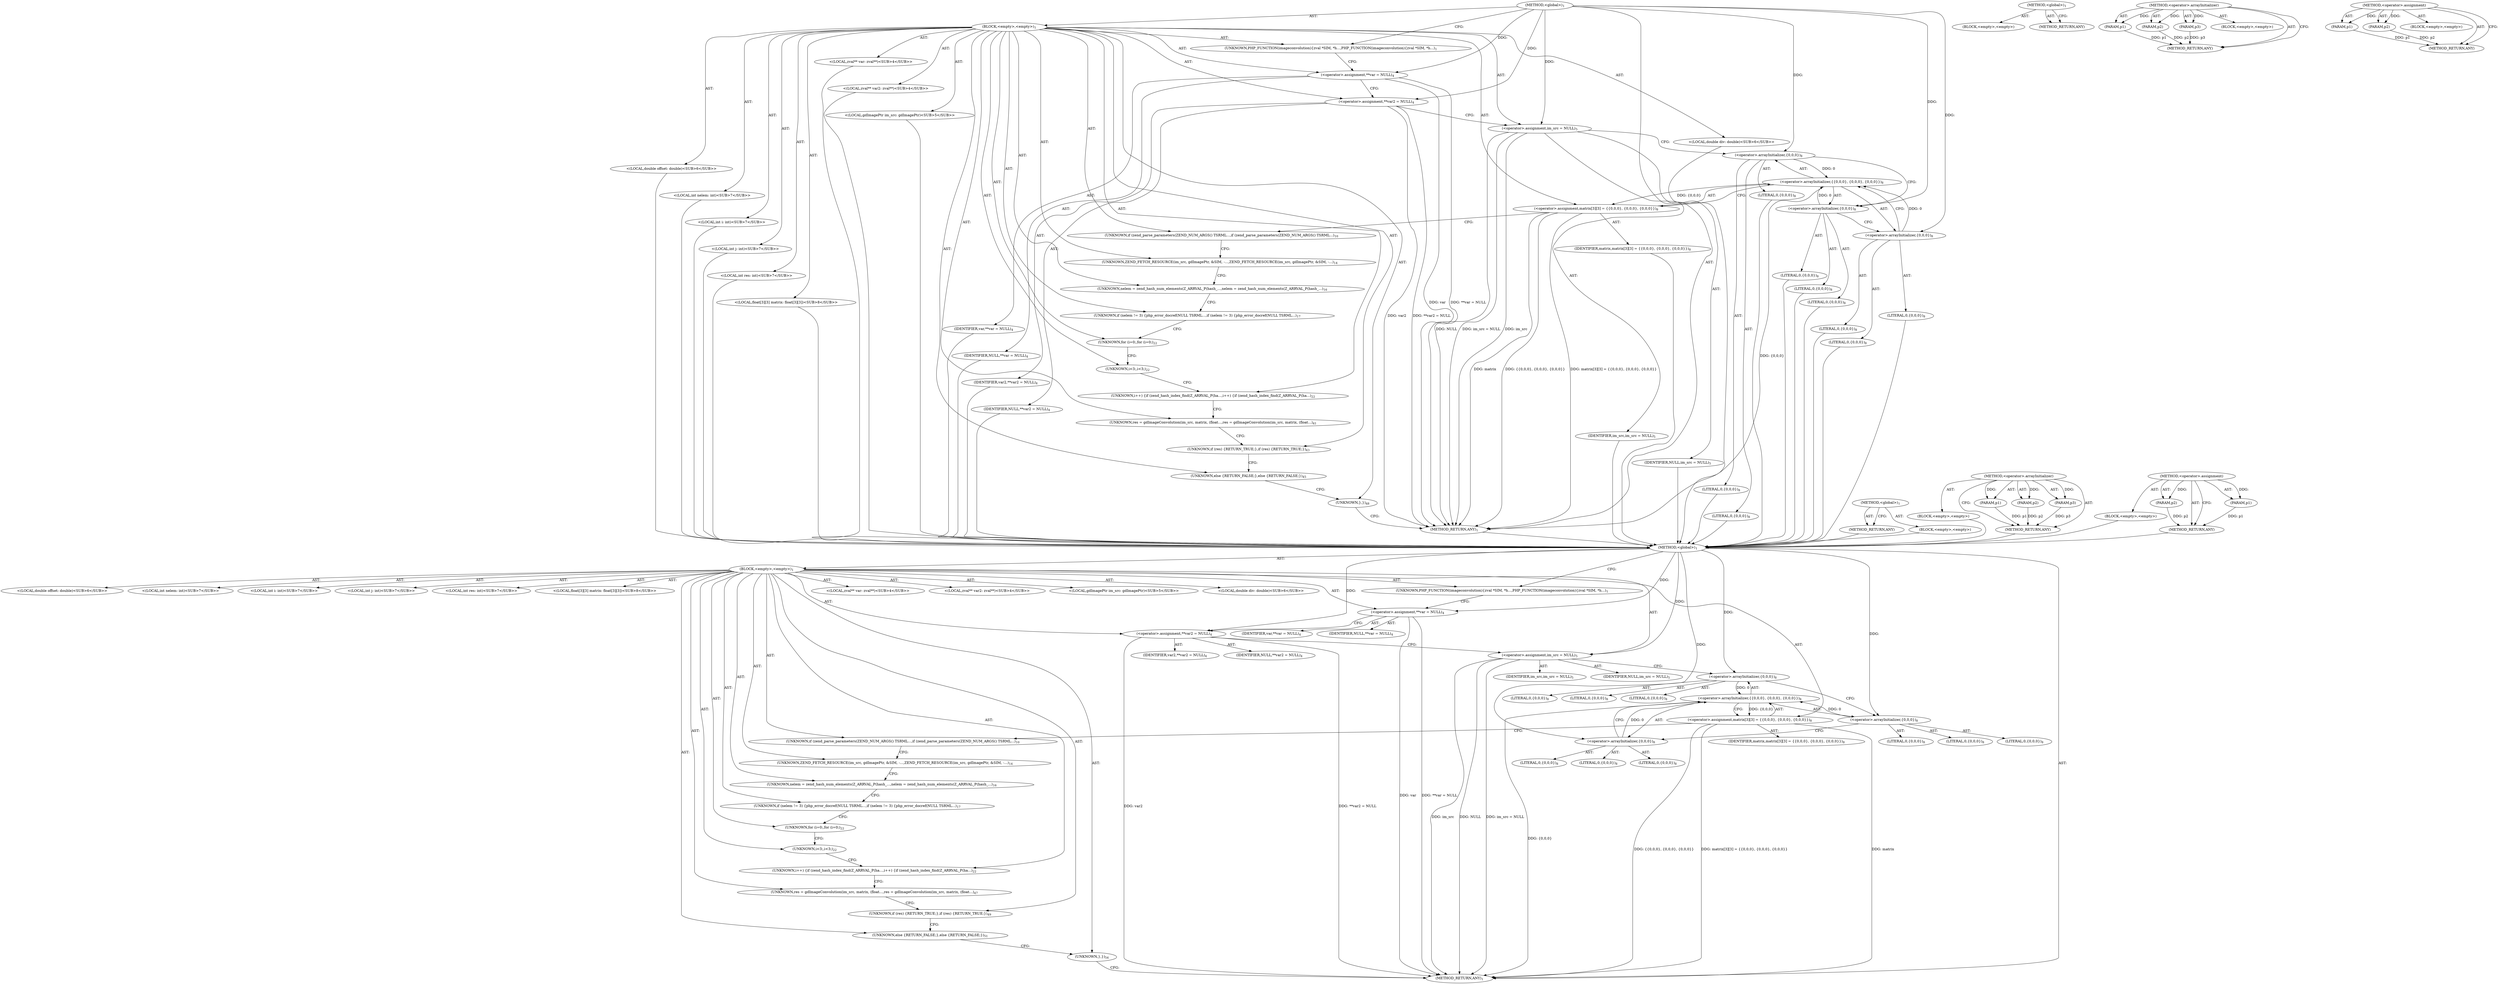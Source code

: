 digraph "&lt;operator&gt;.assignment" {
vulnerable_6 [label=<(METHOD,&lt;global&gt;)<SUB>1</SUB>>];
vulnerable_7 [label=<(BLOCK,&lt;empty&gt;,&lt;empty&gt;)<SUB>1</SUB>>];
vulnerable_8 [label=<(UNKNOWN,PHP_FUNCTION(imageconvolution)
{
	zval *SIM, *h...,PHP_FUNCTION(imageconvolution)
{
	zval *SIM, *h...)<SUB>1</SUB>>];
vulnerable_9 [label="<(LOCAL,zval** var: zval**)<SUB>4</SUB>>"];
vulnerable_10 [label="<(LOCAL,zval** var2: zval**)<SUB>4</SUB>>"];
vulnerable_11 [label=<(&lt;operator&gt;.assignment,**var = NULL)<SUB>4</SUB>>];
vulnerable_12 [label=<(IDENTIFIER,var,**var = NULL)<SUB>4</SUB>>];
vulnerable_13 [label=<(IDENTIFIER,NULL,**var = NULL)<SUB>4</SUB>>];
vulnerable_14 [label=<(&lt;operator&gt;.assignment,**var2 = NULL)<SUB>4</SUB>>];
vulnerable_15 [label=<(IDENTIFIER,var2,**var2 = NULL)<SUB>4</SUB>>];
vulnerable_16 [label=<(IDENTIFIER,NULL,**var2 = NULL)<SUB>4</SUB>>];
vulnerable_17 [label="<(LOCAL,gdImagePtr im_src: gdImagePtr)<SUB>5</SUB>>"];
vulnerable_18 [label=<(&lt;operator&gt;.assignment,im_src = NULL)<SUB>5</SUB>>];
vulnerable_19 [label=<(IDENTIFIER,im_src,im_src = NULL)<SUB>5</SUB>>];
vulnerable_20 [label=<(IDENTIFIER,NULL,im_src = NULL)<SUB>5</SUB>>];
vulnerable_21 [label="<(LOCAL,double div: double)<SUB>6</SUB>>"];
vulnerable_22 [label="<(LOCAL,double offset: double)<SUB>6</SUB>>"];
vulnerable_23 [label="<(LOCAL,int nelem: int)<SUB>7</SUB>>"];
vulnerable_24 [label="<(LOCAL,int i: int)<SUB>7</SUB>>"];
vulnerable_25 [label="<(LOCAL,int j: int)<SUB>7</SUB>>"];
vulnerable_26 [label="<(LOCAL,int res: int)<SUB>7</SUB>>"];
vulnerable_27 [label="<(LOCAL,float[3][3] matrix: float[3][3])<SUB>8</SUB>>"];
vulnerable_28 [label=<(&lt;operator&gt;.assignment,matrix[3][3] = {{0,0,0}, {0,0,0}, {0,0,0}})<SUB>8</SUB>>];
vulnerable_29 [label=<(IDENTIFIER,matrix,matrix[3][3] = {{0,0,0}, {0,0,0}, {0,0,0}})<SUB>8</SUB>>];
vulnerable_30 [label=<(&lt;operator&gt;.arrayInitializer,{{0,0,0}, {0,0,0}, {0,0,0}})<SUB>8</SUB>>];
vulnerable_31 [label=<(&lt;operator&gt;.arrayInitializer,{0,0,0})<SUB>8</SUB>>];
vulnerable_32 [label=<(LITERAL,0,{0,0,0})<SUB>8</SUB>>];
vulnerable_33 [label=<(LITERAL,0,{0,0,0})<SUB>8</SUB>>];
vulnerable_34 [label=<(LITERAL,0,{0,0,0})<SUB>8</SUB>>];
vulnerable_35 [label=<(&lt;operator&gt;.arrayInitializer,{0,0,0})<SUB>8</SUB>>];
vulnerable_36 [label=<(LITERAL,0,{0,0,0})<SUB>8</SUB>>];
vulnerable_37 [label=<(LITERAL,0,{0,0,0})<SUB>8</SUB>>];
vulnerable_38 [label=<(LITERAL,0,{0,0,0})<SUB>8</SUB>>];
vulnerable_39 [label=<(&lt;operator&gt;.arrayInitializer,{0,0,0})<SUB>8</SUB>>];
vulnerable_40 [label=<(LITERAL,0,{0,0,0})<SUB>8</SUB>>];
vulnerable_41 [label=<(LITERAL,0,{0,0,0})<SUB>8</SUB>>];
vulnerable_42 [label=<(LITERAL,0,{0,0,0})<SUB>8</SUB>>];
vulnerable_43 [label=<(UNKNOWN,if (zend_parse_parameters(ZEND_NUM_ARGS() TSRML...,if (zend_parse_parameters(ZEND_NUM_ARGS() TSRML...)<SUB>10</SUB>>];
vulnerable_44 [label=<(UNKNOWN,ZEND_FETCH_RESOURCE(im_src, gdImagePtr, &amp;SIM, -...,ZEND_FETCH_RESOURCE(im_src, gdImagePtr, &amp;SIM, -...)<SUB>14</SUB>>];
vulnerable_45 [label=<(UNKNOWN,nelem = zend_hash_num_elements(Z_ARRVAL_P(hash_...,nelem = zend_hash_num_elements(Z_ARRVAL_P(hash_...)<SUB>16</SUB>>];
vulnerable_46 [label=<(UNKNOWN,if (nelem != 3) {
		php_error_docref(NULL TSRML...,if (nelem != 3) {
		php_error_docref(NULL TSRML...)<SUB>17</SUB>>];
vulnerable_47 [label=<(UNKNOWN,for (i=0;,for (i=0;)<SUB>22</SUB>>];
vulnerable_48 [label=<(UNKNOWN,i&lt;3;,i&lt;3;)<SUB>22</SUB>>];
vulnerable_49 [label=<(UNKNOWN,i++) {
		if (zend_hash_index_find(Z_ARRVAL_P(ha...,i++) {
		if (zend_hash_index_find(Z_ARRVAL_P(ha...)<SUB>22</SUB>>];
vulnerable_50 [label=<(UNKNOWN,res = gdImageConvolution(im_src, matrix, (float...,res = gdImageConvolution(im_src, matrix, (float...)<SUB>41</SUB>>];
vulnerable_51 [label=<(UNKNOWN,if (res) {
		RETURN_TRUE;
	},if (res) {
		RETURN_TRUE;
	})<SUB>43</SUB>>];
vulnerable_52 [label=<(UNKNOWN,else {
		RETURN_FALSE;
	},else {
		RETURN_FALSE;
	})<SUB>45</SUB>>];
vulnerable_53 [label=<(UNKNOWN,},})<SUB>48</SUB>>];
vulnerable_54 [label=<(METHOD_RETURN,ANY)<SUB>1</SUB>>];
vulnerable_69 [label=<(METHOD,&lt;global&gt;)<SUB>1</SUB>>];
vulnerable_70 [label=<(BLOCK,&lt;empty&gt;,&lt;empty&gt;)>];
vulnerable_71 [label=<(METHOD_RETURN,ANY)>];
vulnerable_80 [label=<(METHOD,&lt;operator&gt;.arrayInitializer)>];
vulnerable_81 [label=<(PARAM,p1)>];
vulnerable_82 [label=<(PARAM,p2)>];
vulnerable_83 [label=<(PARAM,p3)>];
vulnerable_84 [label=<(BLOCK,&lt;empty&gt;,&lt;empty&gt;)>];
vulnerable_85 [label=<(METHOD_RETURN,ANY)>];
vulnerable_75 [label=<(METHOD,&lt;operator&gt;.assignment)>];
vulnerable_76 [label=<(PARAM,p1)>];
vulnerable_77 [label=<(PARAM,p2)>];
vulnerable_78 [label=<(BLOCK,&lt;empty&gt;,&lt;empty&gt;)>];
vulnerable_79 [label=<(METHOD_RETURN,ANY)>];
fixed_6 [label=<(METHOD,&lt;global&gt;)<SUB>1</SUB>>];
fixed_7 [label=<(BLOCK,&lt;empty&gt;,&lt;empty&gt;)<SUB>1</SUB>>];
fixed_8 [label=<(UNKNOWN,PHP_FUNCTION(imageconvolution)
{
	zval *SIM, *h...,PHP_FUNCTION(imageconvolution)
{
	zval *SIM, *h...)<SUB>1</SUB>>];
fixed_9 [label="<(LOCAL,zval** var: zval**)<SUB>4</SUB>>"];
fixed_10 [label="<(LOCAL,zval** var2: zval**)<SUB>4</SUB>>"];
fixed_11 [label=<(&lt;operator&gt;.assignment,**var = NULL)<SUB>4</SUB>>];
fixed_12 [label=<(IDENTIFIER,var,**var = NULL)<SUB>4</SUB>>];
fixed_13 [label=<(IDENTIFIER,NULL,**var = NULL)<SUB>4</SUB>>];
fixed_14 [label=<(&lt;operator&gt;.assignment,**var2 = NULL)<SUB>4</SUB>>];
fixed_15 [label=<(IDENTIFIER,var2,**var2 = NULL)<SUB>4</SUB>>];
fixed_16 [label=<(IDENTIFIER,NULL,**var2 = NULL)<SUB>4</SUB>>];
fixed_17 [label="<(LOCAL,gdImagePtr im_src: gdImagePtr)<SUB>5</SUB>>"];
fixed_18 [label=<(&lt;operator&gt;.assignment,im_src = NULL)<SUB>5</SUB>>];
fixed_19 [label=<(IDENTIFIER,im_src,im_src = NULL)<SUB>5</SUB>>];
fixed_20 [label=<(IDENTIFIER,NULL,im_src = NULL)<SUB>5</SUB>>];
fixed_21 [label="<(LOCAL,double div: double)<SUB>6</SUB>>"];
fixed_22 [label="<(LOCAL,double offset: double)<SUB>6</SUB>>"];
fixed_23 [label="<(LOCAL,int nelem: int)<SUB>7</SUB>>"];
fixed_24 [label="<(LOCAL,int i: int)<SUB>7</SUB>>"];
fixed_25 [label="<(LOCAL,int j: int)<SUB>7</SUB>>"];
fixed_26 [label="<(LOCAL,int res: int)<SUB>7</SUB>>"];
fixed_27 [label="<(LOCAL,float[3][3] matrix: float[3][3])<SUB>8</SUB>>"];
fixed_28 [label=<(&lt;operator&gt;.assignment,matrix[3][3] = {{0,0,0}, {0,0,0}, {0,0,0}})<SUB>8</SUB>>];
fixed_29 [label=<(IDENTIFIER,matrix,matrix[3][3] = {{0,0,0}, {0,0,0}, {0,0,0}})<SUB>8</SUB>>];
fixed_30 [label=<(&lt;operator&gt;.arrayInitializer,{{0,0,0}, {0,0,0}, {0,0,0}})<SUB>8</SUB>>];
fixed_31 [label=<(&lt;operator&gt;.arrayInitializer,{0,0,0})<SUB>8</SUB>>];
fixed_32 [label=<(LITERAL,0,{0,0,0})<SUB>8</SUB>>];
fixed_33 [label=<(LITERAL,0,{0,0,0})<SUB>8</SUB>>];
fixed_34 [label=<(LITERAL,0,{0,0,0})<SUB>8</SUB>>];
fixed_35 [label=<(&lt;operator&gt;.arrayInitializer,{0,0,0})<SUB>8</SUB>>];
fixed_36 [label=<(LITERAL,0,{0,0,0})<SUB>8</SUB>>];
fixed_37 [label=<(LITERAL,0,{0,0,0})<SUB>8</SUB>>];
fixed_38 [label=<(LITERAL,0,{0,0,0})<SUB>8</SUB>>];
fixed_39 [label=<(&lt;operator&gt;.arrayInitializer,{0,0,0})<SUB>8</SUB>>];
fixed_40 [label=<(LITERAL,0,{0,0,0})<SUB>8</SUB>>];
fixed_41 [label=<(LITERAL,0,{0,0,0})<SUB>8</SUB>>];
fixed_42 [label=<(LITERAL,0,{0,0,0})<SUB>8</SUB>>];
fixed_43 [label=<(UNKNOWN,if (zend_parse_parameters(ZEND_NUM_ARGS() TSRML...,if (zend_parse_parameters(ZEND_NUM_ARGS() TSRML...)<SUB>10</SUB>>];
fixed_44 [label=<(UNKNOWN,ZEND_FETCH_RESOURCE(im_src, gdImagePtr, &amp;SIM, -...,ZEND_FETCH_RESOURCE(im_src, gdImagePtr, &amp;SIM, -...)<SUB>14</SUB>>];
fixed_45 [label=<(UNKNOWN,nelem = zend_hash_num_elements(Z_ARRVAL_P(hash_...,nelem = zend_hash_num_elements(Z_ARRVAL_P(hash_...)<SUB>16</SUB>>];
fixed_46 [label=<(UNKNOWN,if (nelem != 3) {
		php_error_docref(NULL TSRML...,if (nelem != 3) {
		php_error_docref(NULL TSRML...)<SUB>17</SUB>>];
fixed_47 [label=<(UNKNOWN,for (i=0;,for (i=0;)<SUB>22</SUB>>];
fixed_48 [label=<(UNKNOWN,i&lt;3;,i&lt;3;)<SUB>22</SUB>>];
fixed_49 [label=<(UNKNOWN,i++) {
		if (zend_hash_index_find(Z_ARRVAL_P(ha...,i++) {
		if (zend_hash_index_find(Z_ARRVAL_P(ha...)<SUB>22</SUB>>];
fixed_50 [label=<(UNKNOWN,res = gdImageConvolution(im_src, matrix, (float...,res = gdImageConvolution(im_src, matrix, (float...)<SUB>47</SUB>>];
fixed_51 [label=<(UNKNOWN,if (res) {
		RETURN_TRUE;
	},if (res) {
		RETURN_TRUE;
	})<SUB>49</SUB>>];
fixed_52 [label=<(UNKNOWN,else {
		RETURN_FALSE;
	},else {
		RETURN_FALSE;
	})<SUB>51</SUB>>];
fixed_53 [label=<(UNKNOWN,},})<SUB>54</SUB>>];
fixed_54 [label=<(METHOD_RETURN,ANY)<SUB>1</SUB>>];
fixed_69 [label=<(METHOD,&lt;global&gt;)<SUB>1</SUB>>];
fixed_70 [label=<(BLOCK,&lt;empty&gt;,&lt;empty&gt;)>];
fixed_71 [label=<(METHOD_RETURN,ANY)>];
fixed_80 [label=<(METHOD,&lt;operator&gt;.arrayInitializer)>];
fixed_81 [label=<(PARAM,p1)>];
fixed_82 [label=<(PARAM,p2)>];
fixed_83 [label=<(PARAM,p3)>];
fixed_84 [label=<(BLOCK,&lt;empty&gt;,&lt;empty&gt;)>];
fixed_85 [label=<(METHOD_RETURN,ANY)>];
fixed_75 [label=<(METHOD,&lt;operator&gt;.assignment)>];
fixed_76 [label=<(PARAM,p1)>];
fixed_77 [label=<(PARAM,p2)>];
fixed_78 [label=<(BLOCK,&lt;empty&gt;,&lt;empty&gt;)>];
fixed_79 [label=<(METHOD_RETURN,ANY)>];
vulnerable_6 -> vulnerable_7  [key=0, label="AST: "];
vulnerable_6 -> vulnerable_54  [key=0, label="AST: "];
vulnerable_6 -> vulnerable_8  [key=0, label="CFG: "];
vulnerable_6 -> vulnerable_11  [key=0, label="DDG: "];
vulnerable_6 -> vulnerable_14  [key=0, label="DDG: "];
vulnerable_6 -> vulnerable_18  [key=0, label="DDG: "];
vulnerable_6 -> vulnerable_31  [key=0, label="DDG: "];
vulnerable_6 -> vulnerable_35  [key=0, label="DDG: "];
vulnerable_6 -> vulnerable_39  [key=0, label="DDG: "];
vulnerable_7 -> vulnerable_8  [key=0, label="AST: "];
vulnerable_7 -> vulnerable_9  [key=0, label="AST: "];
vulnerable_7 -> vulnerable_10  [key=0, label="AST: "];
vulnerable_7 -> vulnerable_11  [key=0, label="AST: "];
vulnerable_7 -> vulnerable_14  [key=0, label="AST: "];
vulnerable_7 -> vulnerable_17  [key=0, label="AST: "];
vulnerable_7 -> vulnerable_18  [key=0, label="AST: "];
vulnerable_7 -> vulnerable_21  [key=0, label="AST: "];
vulnerable_7 -> vulnerable_22  [key=0, label="AST: "];
vulnerable_7 -> vulnerable_23  [key=0, label="AST: "];
vulnerable_7 -> vulnerable_24  [key=0, label="AST: "];
vulnerable_7 -> vulnerable_25  [key=0, label="AST: "];
vulnerable_7 -> vulnerable_26  [key=0, label="AST: "];
vulnerable_7 -> vulnerable_27  [key=0, label="AST: "];
vulnerable_7 -> vulnerable_28  [key=0, label="AST: "];
vulnerable_7 -> vulnerable_43  [key=0, label="AST: "];
vulnerable_7 -> vulnerable_44  [key=0, label="AST: "];
vulnerable_7 -> vulnerable_45  [key=0, label="AST: "];
vulnerable_7 -> vulnerable_46  [key=0, label="AST: "];
vulnerable_7 -> vulnerable_47  [key=0, label="AST: "];
vulnerable_7 -> vulnerable_48  [key=0, label="AST: "];
vulnerable_7 -> vulnerable_49  [key=0, label="AST: "];
vulnerable_7 -> vulnerable_50  [key=0, label="AST: "];
vulnerable_7 -> vulnerable_51  [key=0, label="AST: "];
vulnerable_7 -> vulnerable_52  [key=0, label="AST: "];
vulnerable_7 -> vulnerable_53  [key=0, label="AST: "];
vulnerable_8 -> vulnerable_11  [key=0, label="CFG: "];
vulnerable_9 -> fixed_6  [key=0];
vulnerable_10 -> fixed_6  [key=0];
vulnerable_11 -> vulnerable_12  [key=0, label="AST: "];
vulnerable_11 -> vulnerable_13  [key=0, label="AST: "];
vulnerable_11 -> vulnerable_14  [key=0, label="CFG: "];
vulnerable_11 -> vulnerable_54  [key=0, label="DDG: var"];
vulnerable_11 -> vulnerable_54  [key=1, label="DDG: **var = NULL"];
vulnerable_12 -> fixed_6  [key=0];
vulnerable_13 -> fixed_6  [key=0];
vulnerable_14 -> vulnerable_15  [key=0, label="AST: "];
vulnerable_14 -> vulnerable_16  [key=0, label="AST: "];
vulnerable_14 -> vulnerable_18  [key=0, label="CFG: "];
vulnerable_14 -> vulnerable_54  [key=0, label="DDG: var2"];
vulnerable_14 -> vulnerable_54  [key=1, label="DDG: **var2 = NULL"];
vulnerable_15 -> fixed_6  [key=0];
vulnerable_16 -> fixed_6  [key=0];
vulnerable_17 -> fixed_6  [key=0];
vulnerable_18 -> vulnerable_19  [key=0, label="AST: "];
vulnerable_18 -> vulnerable_20  [key=0, label="AST: "];
vulnerable_18 -> vulnerable_31  [key=0, label="CFG: "];
vulnerable_18 -> vulnerable_54  [key=0, label="DDG: im_src"];
vulnerable_18 -> vulnerable_54  [key=1, label="DDG: NULL"];
vulnerable_18 -> vulnerable_54  [key=2, label="DDG: im_src = NULL"];
vulnerable_19 -> fixed_6  [key=0];
vulnerable_20 -> fixed_6  [key=0];
vulnerable_21 -> fixed_6  [key=0];
vulnerable_22 -> fixed_6  [key=0];
vulnerable_23 -> fixed_6  [key=0];
vulnerable_24 -> fixed_6  [key=0];
vulnerable_25 -> fixed_6  [key=0];
vulnerable_26 -> fixed_6  [key=0];
vulnerable_27 -> fixed_6  [key=0];
vulnerable_28 -> vulnerable_29  [key=0, label="AST: "];
vulnerable_28 -> vulnerable_30  [key=0, label="AST: "];
vulnerable_28 -> vulnerable_43  [key=0, label="CFG: "];
vulnerable_28 -> vulnerable_54  [key=0, label="DDG: matrix"];
vulnerable_28 -> vulnerable_54  [key=1, label="DDG: {{0,0,0}, {0,0,0}, {0,0,0}}"];
vulnerable_28 -> vulnerable_54  [key=2, label="DDG: matrix[3][3] = {{0,0,0}, {0,0,0}, {0,0,0}}"];
vulnerable_29 -> fixed_6  [key=0];
vulnerable_30 -> vulnerable_31  [key=0, label="AST: "];
vulnerable_30 -> vulnerable_35  [key=0, label="AST: "];
vulnerable_30 -> vulnerable_39  [key=0, label="AST: "];
vulnerable_30 -> vulnerable_28  [key=0, label="CFG: "];
vulnerable_30 -> vulnerable_28  [key=1, label="DDG: {0,0,0}"];
vulnerable_30 -> vulnerable_54  [key=0, label="DDG: {0,0,0}"];
vulnerable_31 -> vulnerable_32  [key=0, label="AST: "];
vulnerable_31 -> vulnerable_33  [key=0, label="AST: "];
vulnerable_31 -> vulnerable_34  [key=0, label="AST: "];
vulnerable_31 -> vulnerable_35  [key=0, label="CFG: "];
vulnerable_31 -> vulnerable_30  [key=0, label="DDG: 0"];
vulnerable_32 -> fixed_6  [key=0];
vulnerable_33 -> fixed_6  [key=0];
vulnerable_34 -> fixed_6  [key=0];
vulnerable_35 -> vulnerable_36  [key=0, label="AST: "];
vulnerable_35 -> vulnerable_37  [key=0, label="AST: "];
vulnerable_35 -> vulnerable_38  [key=0, label="AST: "];
vulnerable_35 -> vulnerable_39  [key=0, label="CFG: "];
vulnerable_35 -> vulnerable_30  [key=0, label="DDG: 0"];
vulnerable_36 -> fixed_6  [key=0];
vulnerable_37 -> fixed_6  [key=0];
vulnerable_38 -> fixed_6  [key=0];
vulnerable_39 -> vulnerable_40  [key=0, label="AST: "];
vulnerable_39 -> vulnerable_41  [key=0, label="AST: "];
vulnerable_39 -> vulnerable_42  [key=0, label="AST: "];
vulnerable_39 -> vulnerable_30  [key=0, label="CFG: "];
vulnerable_39 -> vulnerable_30  [key=1, label="DDG: 0"];
vulnerable_40 -> fixed_6  [key=0];
vulnerable_41 -> fixed_6  [key=0];
vulnerable_42 -> fixed_6  [key=0];
vulnerable_43 -> vulnerable_44  [key=0, label="CFG: "];
vulnerable_44 -> vulnerable_45  [key=0, label="CFG: "];
vulnerable_45 -> vulnerable_46  [key=0, label="CFG: "];
vulnerable_46 -> vulnerable_47  [key=0, label="CFG: "];
vulnerable_47 -> vulnerable_48  [key=0, label="CFG: "];
vulnerable_48 -> vulnerable_49  [key=0, label="CFG: "];
vulnerable_49 -> vulnerable_50  [key=0, label="CFG: "];
vulnerable_50 -> vulnerable_51  [key=0, label="CFG: "];
vulnerable_51 -> vulnerable_52  [key=0, label="CFG: "];
vulnerable_52 -> vulnerable_53  [key=0, label="CFG: "];
vulnerable_53 -> vulnerable_54  [key=0, label="CFG: "];
vulnerable_54 -> fixed_6  [key=0];
vulnerable_69 -> vulnerable_70  [key=0, label="AST: "];
vulnerable_69 -> vulnerable_71  [key=0, label="AST: "];
vulnerable_69 -> vulnerable_71  [key=1, label="CFG: "];
vulnerable_70 -> fixed_6  [key=0];
vulnerable_71 -> fixed_6  [key=0];
vulnerable_80 -> vulnerable_81  [key=0, label="AST: "];
vulnerable_80 -> vulnerable_81  [key=1, label="DDG: "];
vulnerable_80 -> vulnerable_84  [key=0, label="AST: "];
vulnerable_80 -> vulnerable_82  [key=0, label="AST: "];
vulnerable_80 -> vulnerable_82  [key=1, label="DDG: "];
vulnerable_80 -> vulnerable_85  [key=0, label="AST: "];
vulnerable_80 -> vulnerable_85  [key=1, label="CFG: "];
vulnerable_80 -> vulnerable_83  [key=0, label="AST: "];
vulnerable_80 -> vulnerable_83  [key=1, label="DDG: "];
vulnerable_81 -> vulnerable_85  [key=0, label="DDG: p1"];
vulnerable_82 -> vulnerable_85  [key=0, label="DDG: p2"];
vulnerable_83 -> vulnerable_85  [key=0, label="DDG: p3"];
vulnerable_84 -> fixed_6  [key=0];
vulnerable_85 -> fixed_6  [key=0];
vulnerable_75 -> vulnerable_76  [key=0, label="AST: "];
vulnerable_75 -> vulnerable_76  [key=1, label="DDG: "];
vulnerable_75 -> vulnerable_78  [key=0, label="AST: "];
vulnerable_75 -> vulnerable_77  [key=0, label="AST: "];
vulnerable_75 -> vulnerable_77  [key=1, label="DDG: "];
vulnerable_75 -> vulnerable_79  [key=0, label="AST: "];
vulnerable_75 -> vulnerable_79  [key=1, label="CFG: "];
vulnerable_76 -> vulnerable_79  [key=0, label="DDG: p1"];
vulnerable_77 -> vulnerable_79  [key=0, label="DDG: p2"];
vulnerable_78 -> fixed_6  [key=0];
vulnerable_79 -> fixed_6  [key=0];
fixed_6 -> fixed_7  [key=0, label="AST: "];
fixed_6 -> fixed_54  [key=0, label="AST: "];
fixed_6 -> fixed_8  [key=0, label="CFG: "];
fixed_6 -> fixed_11  [key=0, label="DDG: "];
fixed_6 -> fixed_14  [key=0, label="DDG: "];
fixed_6 -> fixed_18  [key=0, label="DDG: "];
fixed_6 -> fixed_31  [key=0, label="DDG: "];
fixed_6 -> fixed_35  [key=0, label="DDG: "];
fixed_6 -> fixed_39  [key=0, label="DDG: "];
fixed_7 -> fixed_8  [key=0, label="AST: "];
fixed_7 -> fixed_9  [key=0, label="AST: "];
fixed_7 -> fixed_10  [key=0, label="AST: "];
fixed_7 -> fixed_11  [key=0, label="AST: "];
fixed_7 -> fixed_14  [key=0, label="AST: "];
fixed_7 -> fixed_17  [key=0, label="AST: "];
fixed_7 -> fixed_18  [key=0, label="AST: "];
fixed_7 -> fixed_21  [key=0, label="AST: "];
fixed_7 -> fixed_22  [key=0, label="AST: "];
fixed_7 -> fixed_23  [key=0, label="AST: "];
fixed_7 -> fixed_24  [key=0, label="AST: "];
fixed_7 -> fixed_25  [key=0, label="AST: "];
fixed_7 -> fixed_26  [key=0, label="AST: "];
fixed_7 -> fixed_27  [key=0, label="AST: "];
fixed_7 -> fixed_28  [key=0, label="AST: "];
fixed_7 -> fixed_43  [key=0, label="AST: "];
fixed_7 -> fixed_44  [key=0, label="AST: "];
fixed_7 -> fixed_45  [key=0, label="AST: "];
fixed_7 -> fixed_46  [key=0, label="AST: "];
fixed_7 -> fixed_47  [key=0, label="AST: "];
fixed_7 -> fixed_48  [key=0, label="AST: "];
fixed_7 -> fixed_49  [key=0, label="AST: "];
fixed_7 -> fixed_50  [key=0, label="AST: "];
fixed_7 -> fixed_51  [key=0, label="AST: "];
fixed_7 -> fixed_52  [key=0, label="AST: "];
fixed_7 -> fixed_53  [key=0, label="AST: "];
fixed_8 -> fixed_11  [key=0, label="CFG: "];
fixed_11 -> fixed_12  [key=0, label="AST: "];
fixed_11 -> fixed_13  [key=0, label="AST: "];
fixed_11 -> fixed_14  [key=0, label="CFG: "];
fixed_11 -> fixed_54  [key=0, label="DDG: var"];
fixed_11 -> fixed_54  [key=1, label="DDG: **var = NULL"];
fixed_14 -> fixed_15  [key=0, label="AST: "];
fixed_14 -> fixed_16  [key=0, label="AST: "];
fixed_14 -> fixed_18  [key=0, label="CFG: "];
fixed_14 -> fixed_54  [key=0, label="DDG: var2"];
fixed_14 -> fixed_54  [key=1, label="DDG: **var2 = NULL"];
fixed_18 -> fixed_19  [key=0, label="AST: "];
fixed_18 -> fixed_20  [key=0, label="AST: "];
fixed_18 -> fixed_31  [key=0, label="CFG: "];
fixed_18 -> fixed_54  [key=0, label="DDG: im_src"];
fixed_18 -> fixed_54  [key=1, label="DDG: NULL"];
fixed_18 -> fixed_54  [key=2, label="DDG: im_src = NULL"];
fixed_28 -> fixed_29  [key=0, label="AST: "];
fixed_28 -> fixed_30  [key=0, label="AST: "];
fixed_28 -> fixed_43  [key=0, label="CFG: "];
fixed_28 -> fixed_54  [key=0, label="DDG: matrix"];
fixed_28 -> fixed_54  [key=1, label="DDG: {{0,0,0}, {0,0,0}, {0,0,0}}"];
fixed_28 -> fixed_54  [key=2, label="DDG: matrix[3][3] = {{0,0,0}, {0,0,0}, {0,0,0}}"];
fixed_30 -> fixed_31  [key=0, label="AST: "];
fixed_30 -> fixed_35  [key=0, label="AST: "];
fixed_30 -> fixed_39  [key=0, label="AST: "];
fixed_30 -> fixed_28  [key=0, label="CFG: "];
fixed_30 -> fixed_28  [key=1, label="DDG: {0,0,0}"];
fixed_30 -> fixed_54  [key=0, label="DDG: {0,0,0}"];
fixed_31 -> fixed_32  [key=0, label="AST: "];
fixed_31 -> fixed_33  [key=0, label="AST: "];
fixed_31 -> fixed_34  [key=0, label="AST: "];
fixed_31 -> fixed_35  [key=0, label="CFG: "];
fixed_31 -> fixed_30  [key=0, label="DDG: 0"];
fixed_35 -> fixed_36  [key=0, label="AST: "];
fixed_35 -> fixed_37  [key=0, label="AST: "];
fixed_35 -> fixed_38  [key=0, label="AST: "];
fixed_35 -> fixed_39  [key=0, label="CFG: "];
fixed_35 -> fixed_30  [key=0, label="DDG: 0"];
fixed_39 -> fixed_40  [key=0, label="AST: "];
fixed_39 -> fixed_41  [key=0, label="AST: "];
fixed_39 -> fixed_42  [key=0, label="AST: "];
fixed_39 -> fixed_30  [key=0, label="CFG: "];
fixed_39 -> fixed_30  [key=1, label="DDG: 0"];
fixed_43 -> fixed_44  [key=0, label="CFG: "];
fixed_44 -> fixed_45  [key=0, label="CFG: "];
fixed_45 -> fixed_46  [key=0, label="CFG: "];
fixed_46 -> fixed_47  [key=0, label="CFG: "];
fixed_47 -> fixed_48  [key=0, label="CFG: "];
fixed_48 -> fixed_49  [key=0, label="CFG: "];
fixed_49 -> fixed_50  [key=0, label="CFG: "];
fixed_50 -> fixed_51  [key=0, label="CFG: "];
fixed_51 -> fixed_52  [key=0, label="CFG: "];
fixed_52 -> fixed_53  [key=0, label="CFG: "];
fixed_53 -> fixed_54  [key=0, label="CFG: "];
fixed_69 -> fixed_70  [key=0, label="AST: "];
fixed_69 -> fixed_71  [key=0, label="AST: "];
fixed_69 -> fixed_71  [key=1, label="CFG: "];
fixed_80 -> fixed_81  [key=0, label="AST: "];
fixed_80 -> fixed_81  [key=1, label="DDG: "];
fixed_80 -> fixed_84  [key=0, label="AST: "];
fixed_80 -> fixed_82  [key=0, label="AST: "];
fixed_80 -> fixed_82  [key=1, label="DDG: "];
fixed_80 -> fixed_85  [key=0, label="AST: "];
fixed_80 -> fixed_85  [key=1, label="CFG: "];
fixed_80 -> fixed_83  [key=0, label="AST: "];
fixed_80 -> fixed_83  [key=1, label="DDG: "];
fixed_81 -> fixed_85  [key=0, label="DDG: p1"];
fixed_82 -> fixed_85  [key=0, label="DDG: p2"];
fixed_83 -> fixed_85  [key=0, label="DDG: p3"];
fixed_75 -> fixed_76  [key=0, label="AST: "];
fixed_75 -> fixed_76  [key=1, label="DDG: "];
fixed_75 -> fixed_78  [key=0, label="AST: "];
fixed_75 -> fixed_77  [key=0, label="AST: "];
fixed_75 -> fixed_77  [key=1, label="DDG: "];
fixed_75 -> fixed_79  [key=0, label="AST: "];
fixed_75 -> fixed_79  [key=1, label="CFG: "];
fixed_76 -> fixed_79  [key=0, label="DDG: p1"];
fixed_77 -> fixed_79  [key=0, label="DDG: p2"];
}
